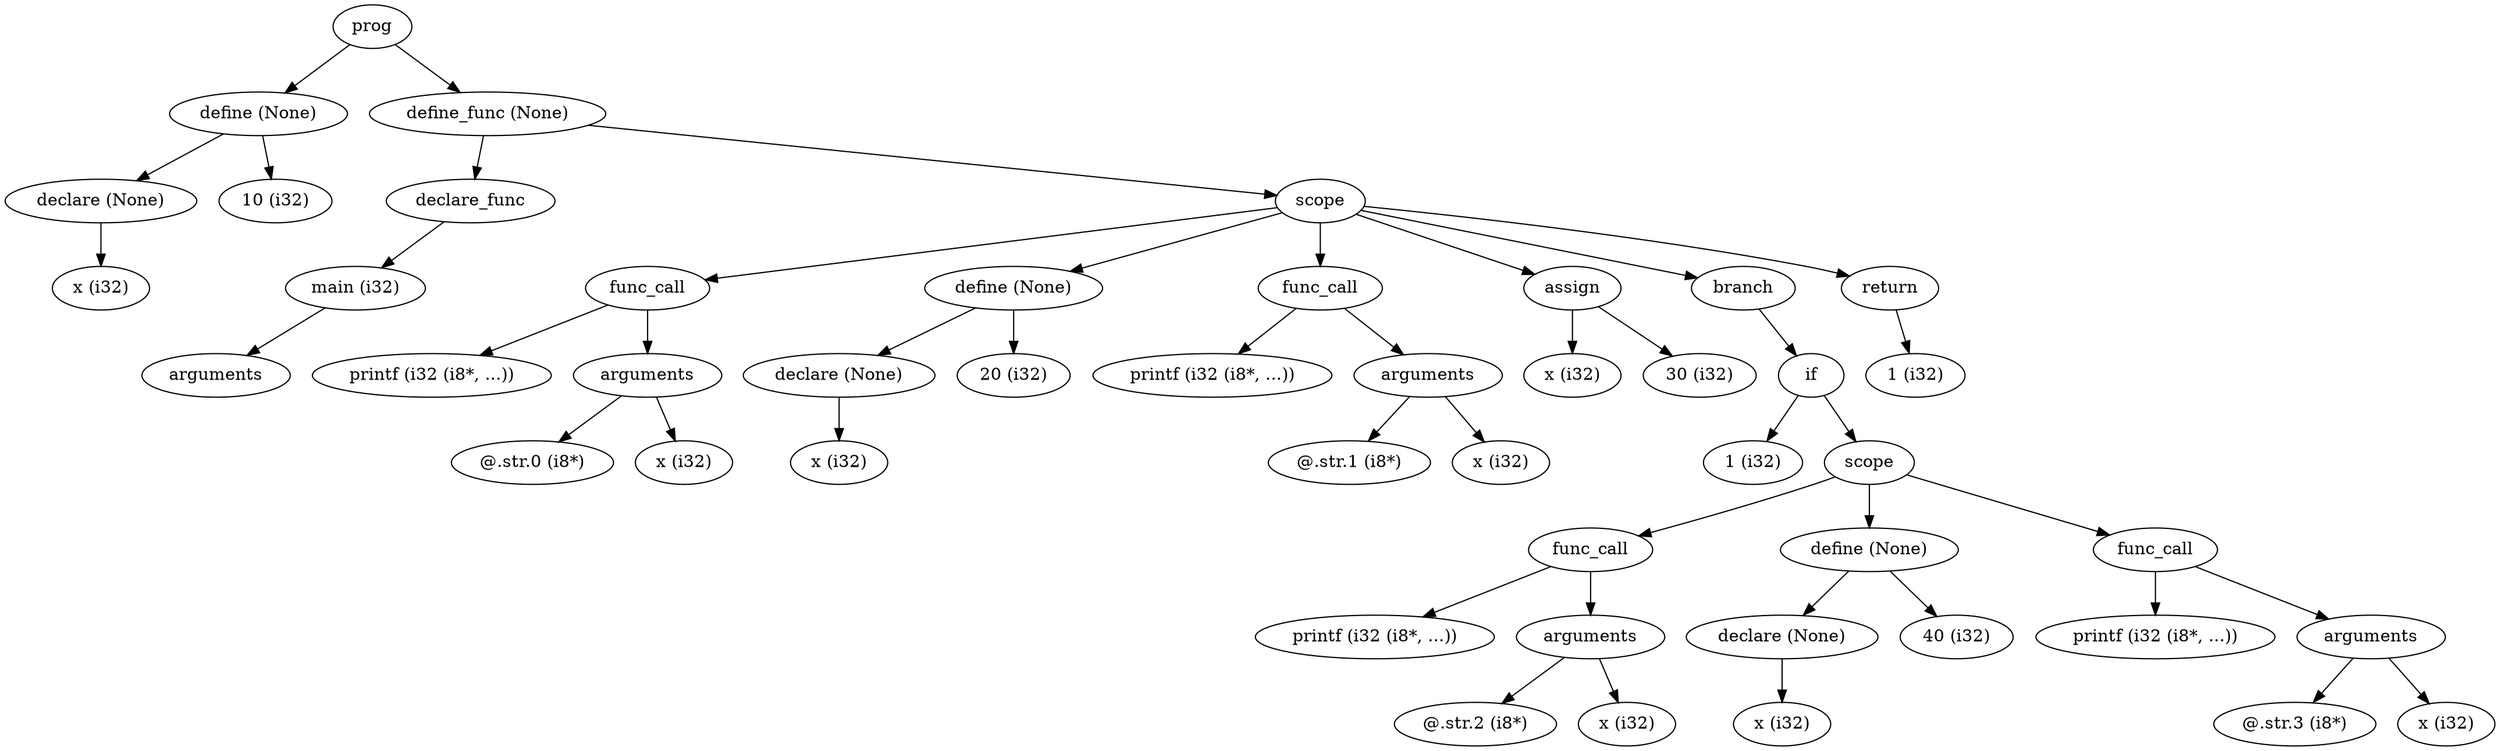 digraph AST {
	node0[label="prog"]
	node1[label="define (None)"]
	node0->node1
	node2[label="declare (None)"]
	node1->node2
	node3[label="x (i32)"]
	node2->node3
	node4[label="10 (i32)"]
	node1->node4
	node5[label="define_func (None)"]
	node0->node5
	node6[label="declare_func"]
	node5->node6
	node7[label="main (i32)"]
	node6->node7
	node8[label="arguments"]
	node7->node8
	node9[label="scope"]
	node5->node9
	node10[label="func_call"]
	node9->node10
	node11[label="printf (i32 (i8*, ...))"]
	node10->node11
	node12[label="arguments"]
	node10->node12
	node13[label="@.str.0 (i8*)"]
	node12->node13
	node14[label="x (i32)"]
	node12->node14
	node15[label="define (None)"]
	node9->node15
	node16[label="declare (None)"]
	node15->node16
	node17[label="x (i32)"]
	node16->node17
	node18[label="20 (i32)"]
	node15->node18
	node19[label="func_call"]
	node9->node19
	node20[label="printf (i32 (i8*, ...))"]
	node19->node20
	node21[label="arguments"]
	node19->node21
	node22[label="@.str.1 (i8*)"]
	node21->node22
	node23[label="x (i32)"]
	node21->node23
	node24[label="assign"]
	node9->node24
	node25[label="x (i32)"]
	node24->node25
	node26[label="30 (i32)"]
	node24->node26
	node27[label="branch"]
	node9->node27
	node28[label="if"]
	node27->node28
	node29[label="1 (i32)"]
	node28->node29
	node30[label="scope"]
	node28->node30
	node31[label="func_call"]
	node30->node31
	node32[label="printf (i32 (i8*, ...))"]
	node31->node32
	node33[label="arguments"]
	node31->node33
	node34[label="@.str.2 (i8*)"]
	node33->node34
	node35[label="x (i32)"]
	node33->node35
	node36[label="define (None)"]
	node30->node36
	node37[label="declare (None)"]
	node36->node37
	node38[label="x (i32)"]
	node37->node38
	node39[label="40 (i32)"]
	node36->node39
	node40[label="func_call"]
	node30->node40
	node41[label="printf (i32 (i8*, ...))"]
	node40->node41
	node42[label="arguments"]
	node40->node42
	node43[label="@.str.3 (i8*)"]
	node42->node43
	node44[label="x (i32)"]
	node42->node44
	node45[label="return"]
	node9->node45
	node46[label="1 (i32)"]
	node45->node46
}